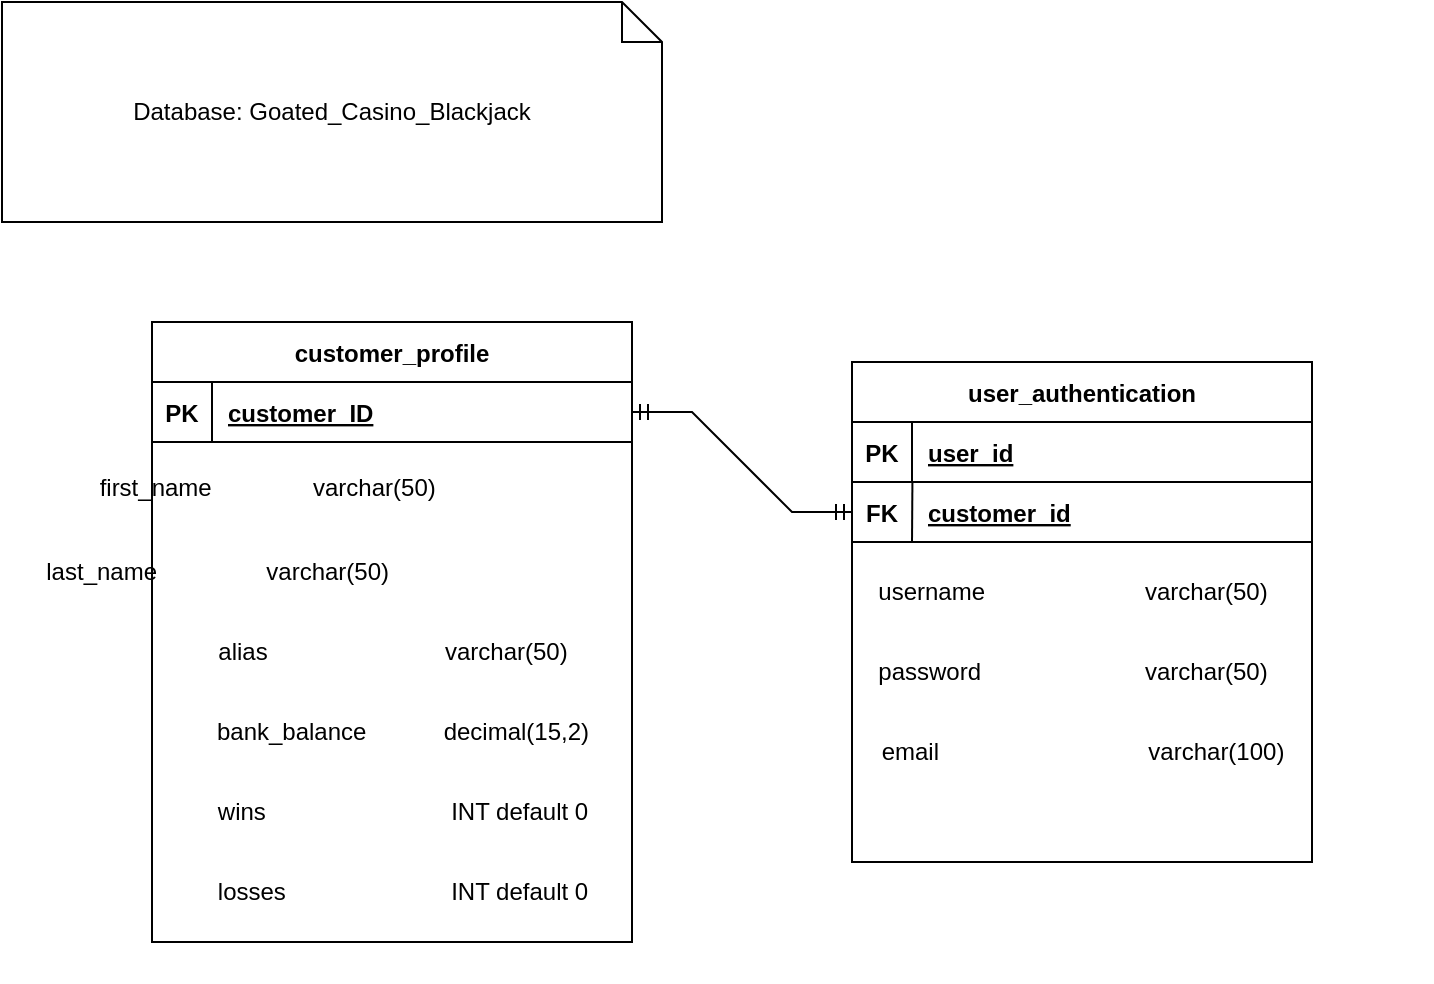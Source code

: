 <mxfile version="22.1.21" type="device">
  <diagram id="R2lEEEUBdFMjLlhIrx00" name="Page-1">
    <mxGraphModel dx="1120" dy="811" grid="1" gridSize="10" guides="1" tooltips="1" connect="1" arrows="1" fold="1" page="1" pageScale="1" pageWidth="850" pageHeight="1100" math="0" shadow="0" extFonts="Permanent Marker^https://fonts.googleapis.com/css?family=Permanent+Marker">
      <root>
        <mxCell id="0" />
        <mxCell id="1" parent="0" />
        <mxCell id="Ih7Z1DUvc9BgebLcg8My-2" value="Database: Goated_Casino_Blackjack" style="shape=note;size=20;whiteSpace=wrap;html=1;" vertex="1" parent="1">
          <mxGeometry width="330" height="110" as="geometry" />
        </mxCell>
        <mxCell id="Ih7Z1DUvc9BgebLcg8My-11" value="" style="group" vertex="1" connectable="0" parent="1">
          <mxGeometry x="10" y="160" width="370" height="310" as="geometry" />
        </mxCell>
        <mxCell id="Ih7Z1DUvc9BgebLcg8My-3" value="first_name&lt;span style=&quot;white-space: pre;&quot;&gt;&#x9;&lt;span style=&quot;white-space: pre;&quot;&gt;&#x9;&lt;/span&gt;varchar(5&lt;/span&gt;0)&lt;span style=&quot;white-space: pre;&quot;&gt;&#x9;&lt;/span&gt;&lt;span style=&quot;white-space: pre;&quot;&gt;&#x9;&lt;/span&gt;&lt;span style=&quot;white-space: pre;&quot;&gt;&#x9;&lt;/span&gt;&lt;span style=&quot;white-space: pre;&quot;&gt;&#x9;&lt;/span&gt;&lt;span style=&quot;white-space: pre;&quot;&gt;&#x9;&lt;/span&gt;" style="text;html=1;align=center;verticalAlign=middle;resizable=0;points=[];autosize=1;strokeColor=none;fillColor=none;" vertex="1" parent="Ih7Z1DUvc9BgebLcg8My-11">
          <mxGeometry x="25" y="68" width="320" height="30" as="geometry" />
        </mxCell>
        <mxCell id="Ih7Z1DUvc9BgebLcg8My-4" value="last_name&lt;span style=&quot;white-space: pre;&quot;&gt;&#x9;&lt;/span&gt;&amp;nbsp; &amp;nbsp; &amp;nbsp; &amp;nbsp; &amp;nbsp;varchar(50)&lt;span style=&quot;white-space: pre;&quot;&gt;&#x9;&lt;/span&gt;&lt;span style=&quot;white-space: pre;&quot;&gt;&#x9;&lt;/span&gt;&lt;span style=&quot;white-space: pre;&quot;&gt;&#x9;&lt;/span&gt;&lt;span style=&quot;white-space: pre;&quot;&gt;&#x9;&lt;/span&gt;&lt;span style=&quot;white-space: pre;&quot;&gt;&#x9;&lt;/span&gt;&lt;span style=&quot;white-space: pre;&quot;&gt;&#x9;&lt;/span&gt;&lt;span style=&quot;white-space: pre;&quot;&gt;&#x9;&lt;/span&gt;" style="text;html=1;align=center;verticalAlign=middle;resizable=0;points=[];autosize=1;strokeColor=none;fillColor=none;" vertex="1" parent="Ih7Z1DUvc9BgebLcg8My-11">
          <mxGeometry y="110" width="370" height="30" as="geometry" />
        </mxCell>
        <mxCell id="Ih7Z1DUvc9BgebLcg8My-10" value="" style="group" vertex="1" connectable="0" parent="Ih7Z1DUvc9BgebLcg8My-11">
          <mxGeometry x="65" width="240" height="310" as="geometry" />
        </mxCell>
        <mxCell id="C-vyLk0tnHw3VtMMgP7b-23" value="customer_profile" style="shape=table;startSize=30;container=1;collapsible=1;childLayout=tableLayout;fixedRows=1;rowLines=0;fontStyle=1;align=center;resizeLast=1;" parent="Ih7Z1DUvc9BgebLcg8My-10" vertex="1">
          <mxGeometry width="240" height="310" as="geometry" />
        </mxCell>
        <mxCell id="C-vyLk0tnHw3VtMMgP7b-24" value="" style="shape=partialRectangle;collapsible=0;dropTarget=0;pointerEvents=0;fillColor=none;points=[[0,0.5],[1,0.5]];portConstraint=eastwest;top=0;left=0;right=0;bottom=1;" parent="C-vyLk0tnHw3VtMMgP7b-23" vertex="1">
          <mxGeometry y="30" width="240" height="30" as="geometry" />
        </mxCell>
        <mxCell id="C-vyLk0tnHw3VtMMgP7b-25" value="PK" style="shape=partialRectangle;overflow=hidden;connectable=0;fillColor=none;top=0;left=0;bottom=0;right=0;fontStyle=1;" parent="C-vyLk0tnHw3VtMMgP7b-24" vertex="1">
          <mxGeometry width="30" height="30" as="geometry">
            <mxRectangle width="30" height="30" as="alternateBounds" />
          </mxGeometry>
        </mxCell>
        <mxCell id="C-vyLk0tnHw3VtMMgP7b-26" value="customer_ID" style="shape=partialRectangle;overflow=hidden;connectable=0;fillColor=none;top=0;left=0;bottom=0;right=0;align=left;spacingLeft=6;fontStyle=5;" parent="C-vyLk0tnHw3VtMMgP7b-24" vertex="1">
          <mxGeometry x="30" width="210" height="30" as="geometry">
            <mxRectangle width="210" height="30" as="alternateBounds" />
          </mxGeometry>
        </mxCell>
        <mxCell id="Ih7Z1DUvc9BgebLcg8My-5" value="alias&amp;nbsp; &amp;nbsp; &amp;nbsp; &amp;nbsp; &amp;nbsp; &amp;nbsp; &amp;nbsp;&lt;span style=&quot;white-space: pre;&quot;&gt;&#x9;&lt;/span&gt;&amp;nbsp; &amp;nbsp; &amp;nbsp; &amp;nbsp; &amp;nbsp; varchar(50)" style="text;html=1;align=center;verticalAlign=middle;resizable=0;points=[];autosize=1;strokeColor=none;fillColor=none;" vertex="1" parent="Ih7Z1DUvc9BgebLcg8My-10">
          <mxGeometry x="20" y="150" width="200" height="30" as="geometry" />
        </mxCell>
        <mxCell id="Ih7Z1DUvc9BgebLcg8My-6" value="bank_balance&lt;span style=&quot;white-space: pre;&quot;&gt;&#x9;&lt;/span&gt;&amp;nbsp; &amp;nbsp; &amp;nbsp; &amp;nbsp; &amp;nbsp; decimal(15,2)" style="text;html=1;align=center;verticalAlign=middle;resizable=0;points=[];autosize=1;strokeColor=none;fillColor=none;" vertex="1" parent="Ih7Z1DUvc9BgebLcg8My-10">
          <mxGeometry x="20" y="190" width="210" height="30" as="geometry" />
        </mxCell>
        <mxCell id="Ih7Z1DUvc9BgebLcg8My-7" value="wins&lt;span style=&quot;white-space: pre;&quot;&gt;&#x9;&lt;/span&gt;&lt;span style=&quot;white-space: pre;&quot;&gt;&#x9;&lt;/span&gt;&lt;span style=&quot;white-space: pre;&quot;&gt;&#x9;&lt;/span&gt;&lt;span style=&quot;white-space: pre;&quot;&gt;&#x9;&lt;/span&gt;&amp;nbsp; &amp;nbsp;INT default 0" style="text;html=1;align=center;verticalAlign=middle;resizable=0;points=[];autosize=1;strokeColor=none;fillColor=none;" vertex="1" parent="Ih7Z1DUvc9BgebLcg8My-10">
          <mxGeometry x="20" y="230" width="210" height="30" as="geometry" />
        </mxCell>
        <mxCell id="Ih7Z1DUvc9BgebLcg8My-8" value="losses&lt;span style=&quot;white-space: pre;&quot;&gt;&#x9;&lt;/span&gt;&lt;span style=&quot;white-space: pre;&quot;&gt;&#x9;&lt;/span&gt;&lt;span style=&quot;white-space: pre;&quot;&gt;&#x9;&lt;/span&gt;&amp;nbsp; &amp;nbsp;INT default 0" style="text;html=1;align=center;verticalAlign=middle;resizable=0;points=[];autosize=1;strokeColor=none;fillColor=none;" vertex="1" parent="Ih7Z1DUvc9BgebLcg8My-10">
          <mxGeometry x="20" y="270" width="210" height="30" as="geometry" />
        </mxCell>
        <mxCell id="Ih7Z1DUvc9BgebLcg8My-22" value="" style="group" vertex="1" connectable="0" parent="1">
          <mxGeometry x="425" y="240" width="290" height="250" as="geometry" />
        </mxCell>
        <mxCell id="Ih7Z1DUvc9BgebLcg8My-15" value="" style="group" vertex="1" connectable="0" parent="Ih7Z1DUvc9BgebLcg8My-22">
          <mxGeometry x="60" width="230" height="250" as="geometry" />
        </mxCell>
        <mxCell id="Ih7Z1DUvc9BgebLcg8My-21" value="" style="group" vertex="1" connectable="0" parent="Ih7Z1DUvc9BgebLcg8My-15">
          <mxGeometry x="-60" y="-60" width="230" height="250" as="geometry" />
        </mxCell>
        <mxCell id="Ih7Z1DUvc9BgebLcg8My-16" value="" style="group" vertex="1" connectable="0" parent="Ih7Z1DUvc9BgebLcg8My-21">
          <mxGeometry width="230" height="250" as="geometry" />
        </mxCell>
        <mxCell id="C-vyLk0tnHw3VtMMgP7b-2" value="user_authentication" style="shape=table;startSize=30;container=1;collapsible=1;childLayout=tableLayout;fixedRows=1;rowLines=0;fontStyle=1;align=center;resizeLast=1;" parent="Ih7Z1DUvc9BgebLcg8My-16" vertex="1">
          <mxGeometry width="230" height="250" as="geometry" />
        </mxCell>
        <mxCell id="C-vyLk0tnHw3VtMMgP7b-3" value="" style="shape=partialRectangle;collapsible=0;dropTarget=0;pointerEvents=0;fillColor=none;points=[[0,0.5],[1,0.5]];portConstraint=eastwest;top=0;left=0;right=0;bottom=1;" parent="C-vyLk0tnHw3VtMMgP7b-2" vertex="1">
          <mxGeometry y="30" width="230" height="30" as="geometry" />
        </mxCell>
        <mxCell id="C-vyLk0tnHw3VtMMgP7b-4" value="PK" style="shape=partialRectangle;overflow=hidden;connectable=0;fillColor=none;top=0;left=0;bottom=0;right=0;fontStyle=1;" parent="C-vyLk0tnHw3VtMMgP7b-3" vertex="1">
          <mxGeometry width="30" height="30" as="geometry">
            <mxRectangle width="30" height="30" as="alternateBounds" />
          </mxGeometry>
        </mxCell>
        <mxCell id="C-vyLk0tnHw3VtMMgP7b-5" value="user_id" style="shape=partialRectangle;overflow=hidden;connectable=0;fillColor=none;top=0;left=0;bottom=0;right=0;align=left;spacingLeft=6;fontStyle=5;" parent="C-vyLk0tnHw3VtMMgP7b-3" vertex="1">
          <mxGeometry x="30" width="200" height="30" as="geometry">
            <mxRectangle width="200" height="30" as="alternateBounds" />
          </mxGeometry>
        </mxCell>
        <mxCell id="Ih7Z1DUvc9BgebLcg8My-12" value="username&lt;span style=&quot;white-space: pre;&quot;&gt;&#x9;&lt;/span&gt;&lt;span style=&quot;white-space: pre;&quot;&gt;&#x9;&lt;/span&gt;&lt;span style=&quot;white-space: pre;&quot;&gt;&#x9;&lt;/span&gt;varchar(50)" style="text;html=1;align=center;verticalAlign=middle;resizable=0;points=[];autosize=1;strokeColor=none;fillColor=none;" vertex="1" parent="Ih7Z1DUvc9BgebLcg8My-16">
          <mxGeometry y="100" width="220" height="30" as="geometry" />
        </mxCell>
        <mxCell id="Ih7Z1DUvc9BgebLcg8My-13" value="password&lt;span style=&quot;white-space: pre;&quot;&gt;&#x9;&lt;/span&gt;&lt;span style=&quot;white-space: pre;&quot;&gt;&#x9;&lt;/span&gt;&lt;span style=&quot;white-space: pre;&quot;&gt;&#x9;&lt;/span&gt;&lt;span style=&quot;white-space: pre;&quot;&gt;&#x9;&lt;/span&gt;varchar(50)" style="text;html=1;align=center;verticalAlign=middle;resizable=0;points=[];autosize=1;strokeColor=none;fillColor=none;" vertex="1" parent="Ih7Z1DUvc9BgebLcg8My-16">
          <mxGeometry y="140" width="220" height="30" as="geometry" />
        </mxCell>
        <mxCell id="Ih7Z1DUvc9BgebLcg8My-14" value="email&lt;span style=&quot;white-space: pre;&quot;&gt;&#x9;&lt;/span&gt;&lt;span style=&quot;white-space: pre;&quot;&gt;&#x9;&lt;/span&gt;&lt;span style=&quot;white-space: pre;&quot;&gt;&#x9;&lt;/span&gt;&lt;span style=&quot;white-space: pre;&quot;&gt;&#x9;&lt;/span&gt;varchar(100)" style="text;html=1;align=center;verticalAlign=middle;resizable=0;points=[];autosize=1;strokeColor=none;fillColor=none;" vertex="1" parent="Ih7Z1DUvc9BgebLcg8My-21">
          <mxGeometry x="5" y="180" width="220" height="30" as="geometry" />
        </mxCell>
        <mxCell id="Ih7Z1DUvc9BgebLcg8My-17" value="" style="shape=partialRectangle;collapsible=0;dropTarget=0;pointerEvents=0;fillColor=none;points=[[0,0.5],[1,0.5]];portConstraint=eastwest;top=0;left=0;right=0;bottom=1;" vertex="1" parent="Ih7Z1DUvc9BgebLcg8My-22">
          <mxGeometry width="230" height="30" as="geometry" />
        </mxCell>
        <mxCell id="Ih7Z1DUvc9BgebLcg8My-18" value="FK" style="shape=partialRectangle;overflow=hidden;connectable=0;fillColor=none;top=0;left=0;bottom=0;right=0;fontStyle=1;" vertex="1" parent="Ih7Z1DUvc9BgebLcg8My-17">
          <mxGeometry width="30" height="30" as="geometry">
            <mxRectangle width="30" height="30" as="alternateBounds" />
          </mxGeometry>
        </mxCell>
        <mxCell id="Ih7Z1DUvc9BgebLcg8My-19" value="customer_id" style="shape=partialRectangle;overflow=hidden;connectable=0;fillColor=none;top=0;left=0;bottom=0;right=0;align=left;spacingLeft=6;fontStyle=5;" vertex="1" parent="Ih7Z1DUvc9BgebLcg8My-17">
          <mxGeometry x="30" width="200" height="30" as="geometry">
            <mxRectangle width="200" height="30" as="alternateBounds" />
          </mxGeometry>
        </mxCell>
        <mxCell id="Ih7Z1DUvc9BgebLcg8My-20" value="" style="endArrow=none;html=1;rounded=0;" edge="1" parent="Ih7Z1DUvc9BgebLcg8My-22">
          <mxGeometry width="50" height="50" relative="1" as="geometry">
            <mxPoint x="30" y="30" as="sourcePoint" />
            <mxPoint x="30.21" as="targetPoint" />
          </mxGeometry>
        </mxCell>
        <mxCell id="Ih7Z1DUvc9BgebLcg8My-23" value="" style="edgeStyle=entityRelationEdgeStyle;fontSize=12;html=1;endArrow=ERmandOne;startArrow=ERmandOne;rounded=0;entryX=0;entryY=0.5;entryDx=0;entryDy=0;exitX=1;exitY=0.5;exitDx=0;exitDy=0;" edge="1" parent="1" source="C-vyLk0tnHw3VtMMgP7b-24" target="Ih7Z1DUvc9BgebLcg8My-17">
          <mxGeometry width="100" height="100" relative="1" as="geometry">
            <mxPoint x="315" y="200" as="sourcePoint" />
            <mxPoint x="415" y="300" as="targetPoint" />
          </mxGeometry>
        </mxCell>
      </root>
    </mxGraphModel>
  </diagram>
</mxfile>
